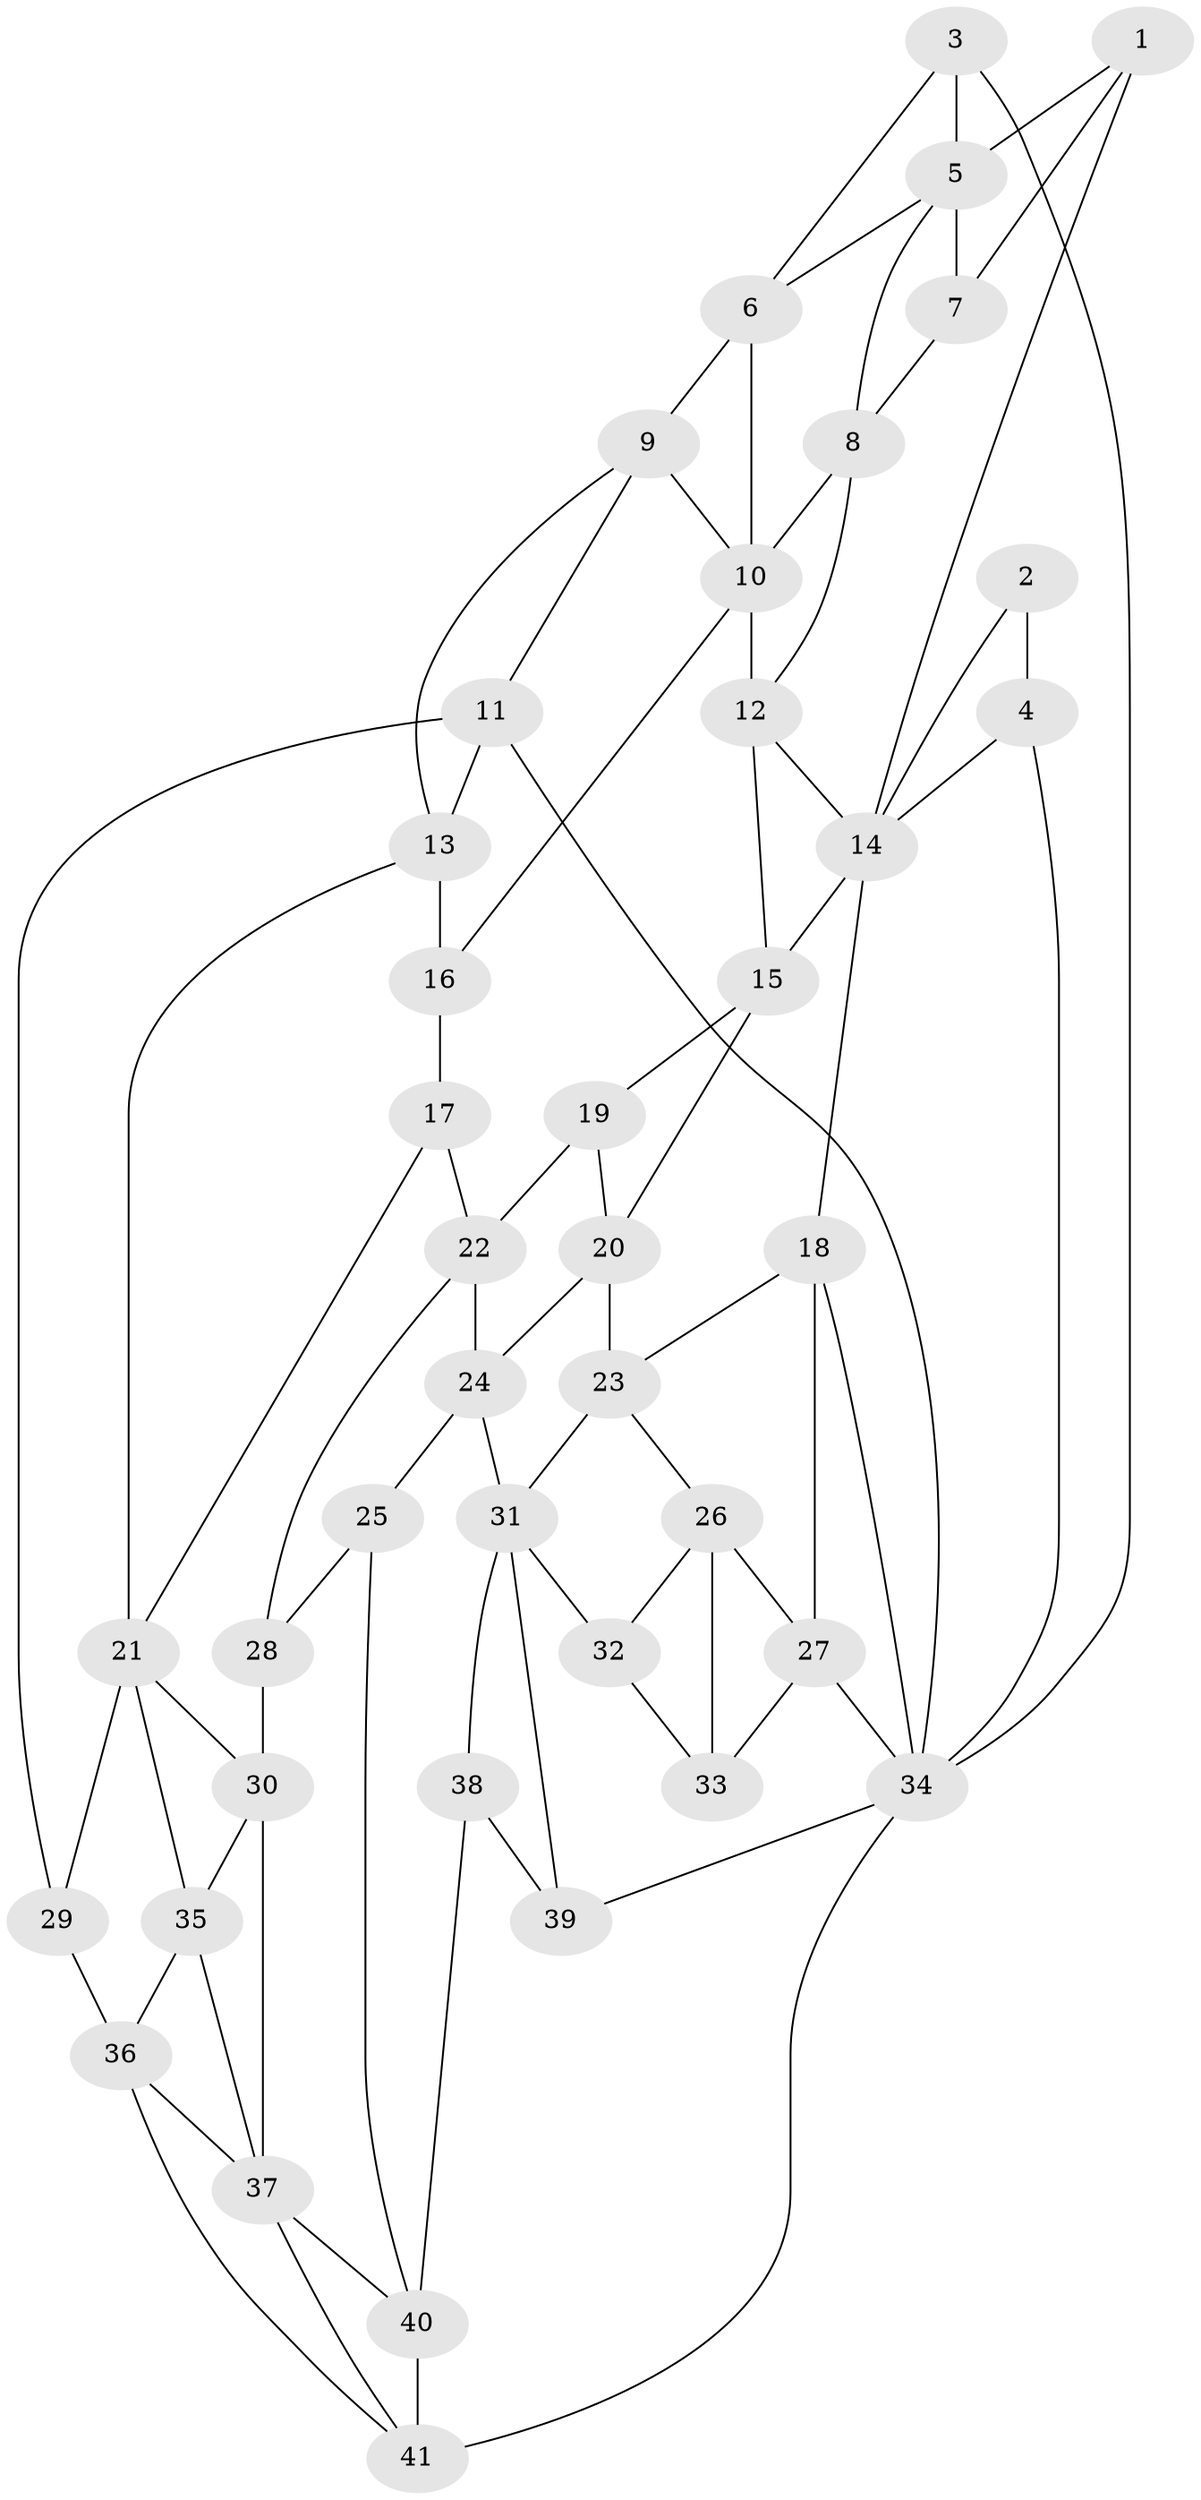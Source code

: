// original degree distribution, {3: 0.015267175572519083, 5: 0.549618320610687, 4: 0.22900763358778625, 6: 0.20610687022900764}
// Generated by graph-tools (version 1.1) at 2025/38/03/04/25 23:38:27]
// undirected, 41 vertices, 79 edges
graph export_dot {
  node [color=gray90,style=filled];
  1;
  2;
  3;
  4;
  5;
  6;
  7;
  8;
  9;
  10;
  11;
  12;
  13;
  14;
  15;
  16;
  17;
  18;
  19;
  20;
  21;
  22;
  23;
  24;
  25;
  26;
  27;
  28;
  29;
  30;
  31;
  32;
  33;
  34;
  35;
  36;
  37;
  38;
  39;
  40;
  41;
  1 -- 5 [weight=1.0];
  1 -- 7 [weight=1.0];
  1 -- 14 [weight=1.0];
  2 -- 4 [weight=2.0];
  2 -- 14 [weight=1.0];
  3 -- 5 [weight=1.0];
  3 -- 6 [weight=2.0];
  3 -- 34 [weight=2.0];
  4 -- 14 [weight=1.0];
  4 -- 34 [weight=1.0];
  5 -- 6 [weight=1.0];
  5 -- 7 [weight=2.0];
  5 -- 8 [weight=1.0];
  6 -- 9 [weight=2.0];
  6 -- 10 [weight=1.0];
  7 -- 8 [weight=1.0];
  8 -- 10 [weight=2.0];
  8 -- 12 [weight=1.0];
  9 -- 10 [weight=1.0];
  9 -- 11 [weight=1.0];
  9 -- 13 [weight=1.0];
  10 -- 12 [weight=1.0];
  10 -- 16 [weight=1.0];
  11 -- 13 [weight=1.0];
  11 -- 29 [weight=1.0];
  11 -- 34 [weight=1.0];
  12 -- 14 [weight=1.0];
  12 -- 15 [weight=2.0];
  13 -- 16 [weight=2.0];
  13 -- 21 [weight=1.0];
  14 -- 15 [weight=1.0];
  14 -- 18 [weight=1.0];
  15 -- 19 [weight=2.0];
  15 -- 20 [weight=1.0];
  16 -- 17 [weight=1.0];
  17 -- 21 [weight=1.0];
  17 -- 22 [weight=1.0];
  18 -- 23 [weight=1.0];
  18 -- 27 [weight=2.0];
  18 -- 34 [weight=1.0];
  19 -- 20 [weight=1.0];
  19 -- 22 [weight=2.0];
  20 -- 23 [weight=2.0];
  20 -- 24 [weight=2.0];
  21 -- 29 [weight=1.0];
  21 -- 30 [weight=1.0];
  21 -- 35 [weight=1.0];
  22 -- 24 [weight=1.0];
  22 -- 28 [weight=1.0];
  23 -- 26 [weight=1.0];
  23 -- 31 [weight=1.0];
  24 -- 25 [weight=2.0];
  24 -- 31 [weight=1.0];
  25 -- 28 [weight=1.0];
  25 -- 40 [weight=1.0];
  26 -- 27 [weight=1.0];
  26 -- 32 [weight=1.0];
  26 -- 33 [weight=2.0];
  27 -- 33 [weight=2.0];
  27 -- 34 [weight=1.0];
  28 -- 30 [weight=2.0];
  29 -- 36 [weight=2.0];
  30 -- 35 [weight=1.0];
  30 -- 37 [weight=1.0];
  31 -- 32 [weight=1.0];
  31 -- 38 [weight=1.0];
  31 -- 39 [weight=1.0];
  32 -- 33 [weight=2.0];
  34 -- 39 [weight=1.0];
  34 -- 41 [weight=2.0];
  35 -- 36 [weight=1.0];
  35 -- 37 [weight=1.0];
  36 -- 37 [weight=1.0];
  36 -- 41 [weight=1.0];
  37 -- 40 [weight=1.0];
  37 -- 41 [weight=1.0];
  38 -- 39 [weight=2.0];
  38 -- 40 [weight=2.0];
  40 -- 41 [weight=1.0];
}
